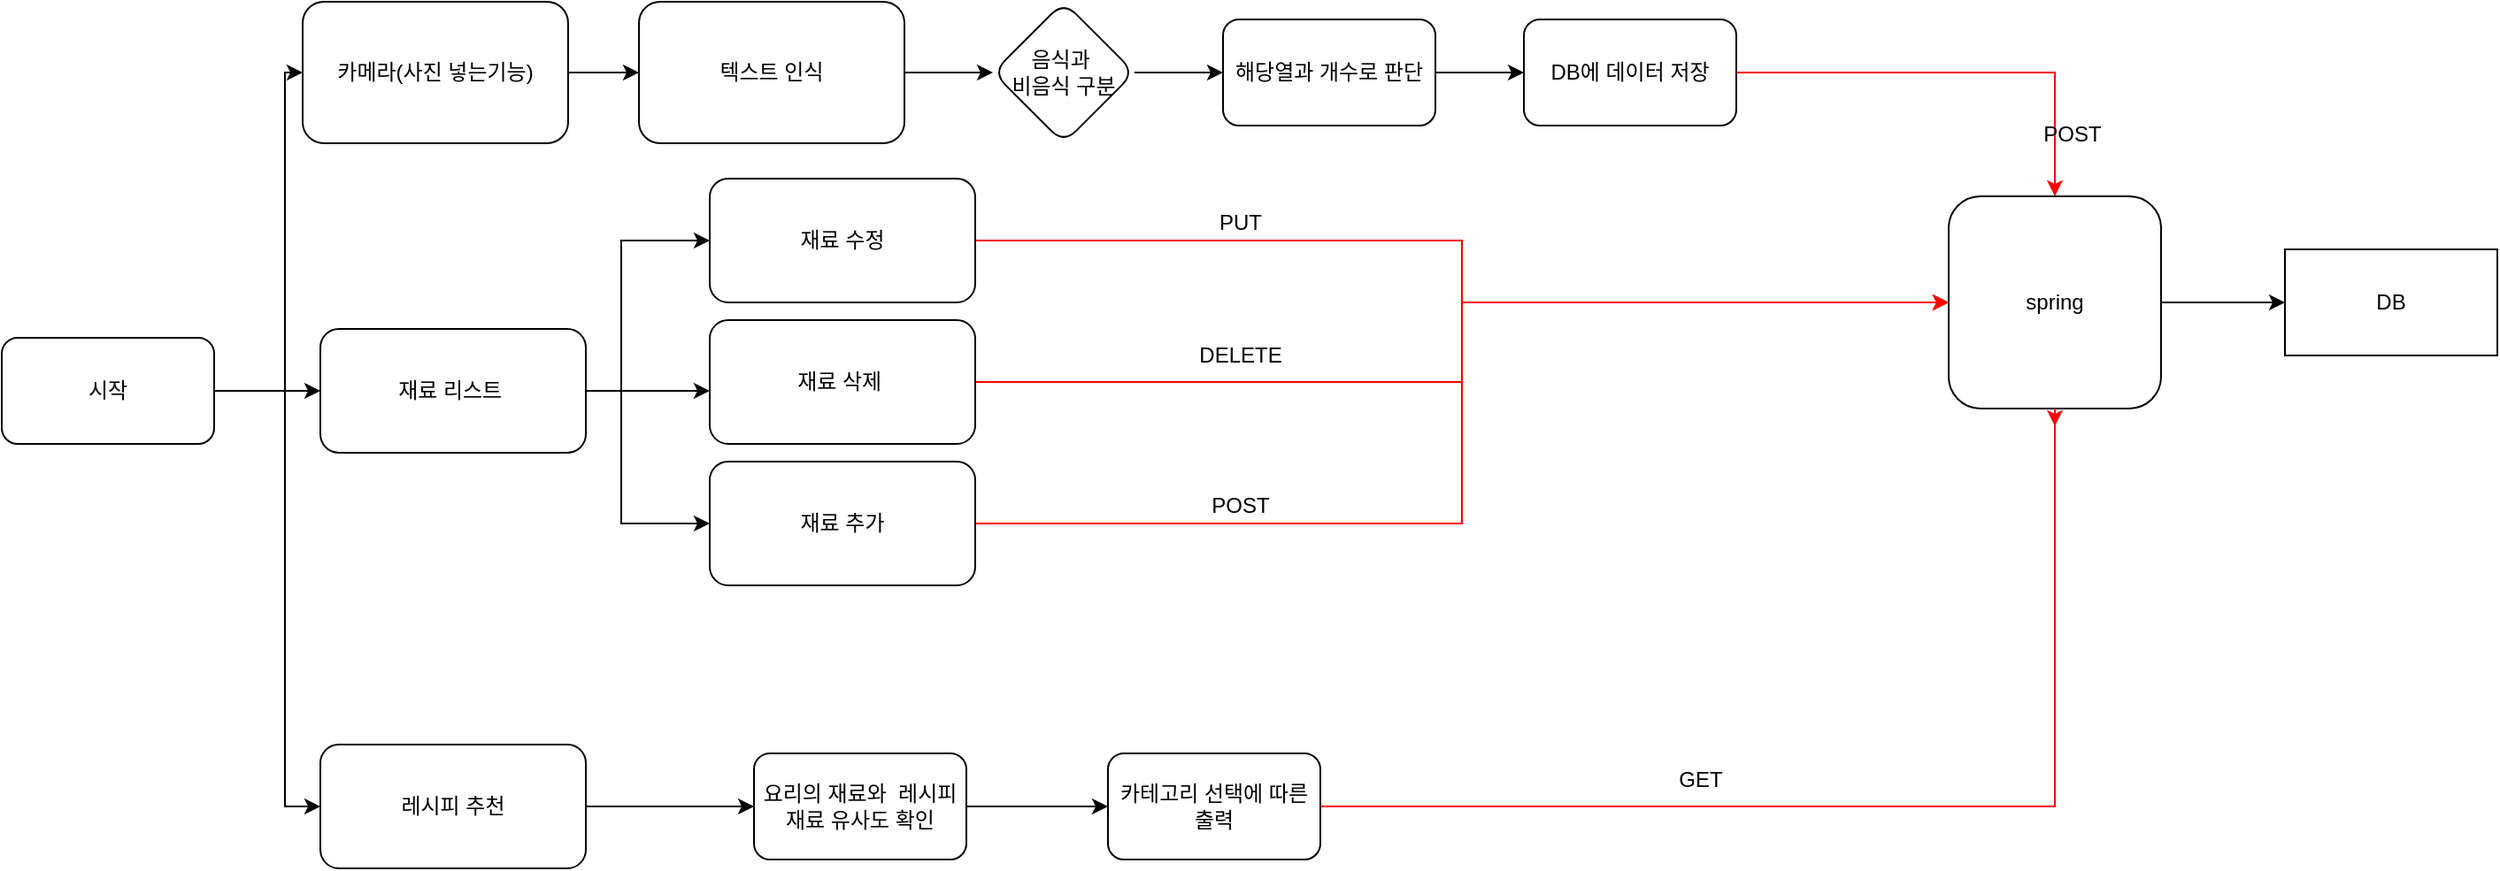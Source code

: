 <mxfile version="24.2.0" type="github">
  <diagram name="페이지-1" id="4E-JgTgqdeLvlCiP0NKC">
    <mxGraphModel dx="1719" dy="2022" grid="1" gridSize="10" guides="1" tooltips="1" connect="1" arrows="1" fold="1" page="1" pageScale="1" pageWidth="827" pageHeight="1169" math="0" shadow="0">
      <root>
        <mxCell id="0" />
        <mxCell id="1" parent="0" />
        <mxCell id="eF1Zj6VOIiWLsQUlOR9l-1" value="" style="edgeStyle=orthogonalEdgeStyle;rounded=0;orthogonalLoop=1;jettySize=auto;html=1;" parent="1" source="eF1Zj6VOIiWLsQUlOR9l-4" target="eF1Zj6VOIiWLsQUlOR9l-6" edge="1">
          <mxGeometry relative="1" as="geometry">
            <Array as="points">
              <mxPoint x="160" y="30" />
            </Array>
          </mxGeometry>
        </mxCell>
        <mxCell id="eF1Zj6VOIiWLsQUlOR9l-2" value="" style="edgeStyle=orthogonalEdgeStyle;rounded=0;orthogonalLoop=1;jettySize=auto;html=1;" parent="1" source="eF1Zj6VOIiWLsQUlOR9l-4" target="eF1Zj6VOIiWLsQUlOR9l-10" edge="1">
          <mxGeometry relative="1" as="geometry" />
        </mxCell>
        <mxCell id="eF1Zj6VOIiWLsQUlOR9l-3" value="" style="edgeStyle=orthogonalEdgeStyle;rounded=0;orthogonalLoop=1;jettySize=auto;html=1;" parent="1" source="eF1Zj6VOIiWLsQUlOR9l-4" target="eF1Zj6VOIiWLsQUlOR9l-12" edge="1">
          <mxGeometry relative="1" as="geometry">
            <Array as="points">
              <mxPoint x="160" y="30" />
              <mxPoint x="160" y="265" />
            </Array>
          </mxGeometry>
        </mxCell>
        <mxCell id="eF1Zj6VOIiWLsQUlOR9l-4" value="시작" style="rounded=1;whiteSpace=wrap;html=1;" parent="1" vertex="1">
          <mxGeometry width="120" height="60" as="geometry" />
        </mxCell>
        <mxCell id="eF1Zj6VOIiWLsQUlOR9l-5" value="" style="edgeStyle=orthogonalEdgeStyle;rounded=0;orthogonalLoop=1;jettySize=auto;html=1;" parent="1" source="eF1Zj6VOIiWLsQUlOR9l-6" target="eF1Zj6VOIiWLsQUlOR9l-14" edge="1">
          <mxGeometry relative="1" as="geometry" />
        </mxCell>
        <mxCell id="eF1Zj6VOIiWLsQUlOR9l-6" value="카메라(사진 넣는기능)" style="whiteSpace=wrap;html=1;rounded=1;" parent="1" vertex="1">
          <mxGeometry x="170" y="-190" width="150" height="80" as="geometry" />
        </mxCell>
        <mxCell id="eF1Zj6VOIiWLsQUlOR9l-7" value="" style="edgeStyle=orthogonalEdgeStyle;rounded=0;orthogonalLoop=1;jettySize=auto;html=1;" parent="1" source="eF1Zj6VOIiWLsQUlOR9l-10" target="eF1Zj6VOIiWLsQUlOR9l-23" edge="1">
          <mxGeometry relative="1" as="geometry">
            <Array as="points">
              <mxPoint x="350" y="30" />
              <mxPoint x="350" y="-55" />
            </Array>
          </mxGeometry>
        </mxCell>
        <mxCell id="eF1Zj6VOIiWLsQUlOR9l-8" value="" style="edgeStyle=orthogonalEdgeStyle;rounded=0;orthogonalLoop=1;jettySize=auto;html=1;" parent="1" source="eF1Zj6VOIiWLsQUlOR9l-10" target="eF1Zj6VOIiWLsQUlOR9l-25" edge="1">
          <mxGeometry relative="1" as="geometry">
            <Array as="points">
              <mxPoint x="380" y="30" />
              <mxPoint x="380" y="30" />
            </Array>
          </mxGeometry>
        </mxCell>
        <mxCell id="eF1Zj6VOIiWLsQUlOR9l-9" value="" style="edgeStyle=orthogonalEdgeStyle;rounded=0;orthogonalLoop=1;jettySize=auto;html=1;" parent="1" source="eF1Zj6VOIiWLsQUlOR9l-10" target="eF1Zj6VOIiWLsQUlOR9l-27" edge="1">
          <mxGeometry relative="1" as="geometry">
            <Array as="points">
              <mxPoint x="350" y="30" />
              <mxPoint x="350" y="105" />
            </Array>
          </mxGeometry>
        </mxCell>
        <mxCell id="eF1Zj6VOIiWLsQUlOR9l-10" value="재료 리스트&amp;nbsp;" style="whiteSpace=wrap;html=1;rounded=1;" parent="1" vertex="1">
          <mxGeometry x="180" y="-5" width="150" height="70" as="geometry" />
        </mxCell>
        <mxCell id="eF1Zj6VOIiWLsQUlOR9l-11" value="" style="edgeStyle=orthogonalEdgeStyle;rounded=0;orthogonalLoop=1;jettySize=auto;html=1;" parent="1" source="eF1Zj6VOIiWLsQUlOR9l-12" target="eF1Zj6VOIiWLsQUlOR9l-29" edge="1">
          <mxGeometry relative="1" as="geometry" />
        </mxCell>
        <mxCell id="eF1Zj6VOIiWLsQUlOR9l-12" value="레시피 추천" style="whiteSpace=wrap;html=1;rounded=1;" parent="1" vertex="1">
          <mxGeometry x="180" y="230" width="150" height="70" as="geometry" />
        </mxCell>
        <mxCell id="eF1Zj6VOIiWLsQUlOR9l-13" value="" style="edgeStyle=orthogonalEdgeStyle;rounded=0;orthogonalLoop=1;jettySize=auto;html=1;" parent="1" source="eF1Zj6VOIiWLsQUlOR9l-14" target="eF1Zj6VOIiWLsQUlOR9l-16" edge="1">
          <mxGeometry relative="1" as="geometry" />
        </mxCell>
        <mxCell id="eF1Zj6VOIiWLsQUlOR9l-14" value="텍스트 인식" style="whiteSpace=wrap;html=1;rounded=1;" parent="1" vertex="1">
          <mxGeometry x="360" y="-190" width="150" height="80" as="geometry" />
        </mxCell>
        <mxCell id="eF1Zj6VOIiWLsQUlOR9l-15" value="" style="edgeStyle=orthogonalEdgeStyle;rounded=0;orthogonalLoop=1;jettySize=auto;html=1;" parent="1" source="eF1Zj6VOIiWLsQUlOR9l-16" target="eF1Zj6VOIiWLsQUlOR9l-18" edge="1">
          <mxGeometry relative="1" as="geometry" />
        </mxCell>
        <mxCell id="eF1Zj6VOIiWLsQUlOR9l-16" value="음식과&amp;nbsp;&lt;br&gt;비음식 구분" style="rhombus;whiteSpace=wrap;html=1;rounded=1;" parent="1" vertex="1">
          <mxGeometry x="560" y="-190" width="80" height="80" as="geometry" />
        </mxCell>
        <mxCell id="eF1Zj6VOIiWLsQUlOR9l-17" value="" style="edgeStyle=orthogonalEdgeStyle;rounded=0;orthogonalLoop=1;jettySize=auto;html=1;" parent="1" source="eF1Zj6VOIiWLsQUlOR9l-18" target="eF1Zj6VOIiWLsQUlOR9l-20" edge="1">
          <mxGeometry relative="1" as="geometry" />
        </mxCell>
        <mxCell id="eF1Zj6VOIiWLsQUlOR9l-18" value="해당열과 개수로 판단" style="whiteSpace=wrap;html=1;rounded=1;" parent="1" vertex="1">
          <mxGeometry x="690" y="-180" width="120" height="60" as="geometry" />
        </mxCell>
        <mxCell id="eF1Zj6VOIiWLsQUlOR9l-19" style="edgeStyle=orthogonalEdgeStyle;rounded=0;orthogonalLoop=1;jettySize=auto;html=1;exitX=1;exitY=0.5;exitDx=0;exitDy=0;entryX=0.5;entryY=0;entryDx=0;entryDy=0;strokeColor=#FF0000;" parent="1" source="eF1Zj6VOIiWLsQUlOR9l-20" target="eF1Zj6VOIiWLsQUlOR9l-21" edge="1">
          <mxGeometry relative="1" as="geometry" />
        </mxCell>
        <mxCell id="eF1Zj6VOIiWLsQUlOR9l-20" value="DB에 데이터 저장" style="whiteSpace=wrap;html=1;rounded=1;" parent="1" vertex="1">
          <mxGeometry x="860" y="-180" width="120" height="60" as="geometry" />
        </mxCell>
        <mxCell id="Tro_YtEW6mSB3z5nd9zf-2" style="edgeStyle=orthogonalEdgeStyle;rounded=0;orthogonalLoop=1;jettySize=auto;html=1;exitX=1;exitY=0.5;exitDx=0;exitDy=0;entryX=0;entryY=0.5;entryDx=0;entryDy=0;" edge="1" parent="1" source="eF1Zj6VOIiWLsQUlOR9l-21" target="Tro_YtEW6mSB3z5nd9zf-1">
          <mxGeometry relative="1" as="geometry" />
        </mxCell>
        <mxCell id="eF1Zj6VOIiWLsQUlOR9l-21" value="spring" style="rounded=1;whiteSpace=wrap;html=1;" parent="1" vertex="1">
          <mxGeometry x="1100" y="-80" width="120" height="120" as="geometry" />
        </mxCell>
        <mxCell id="eF1Zj6VOIiWLsQUlOR9l-22" style="edgeStyle=orthogonalEdgeStyle;rounded=0;orthogonalLoop=1;jettySize=auto;html=1;exitX=1;exitY=0.5;exitDx=0;exitDy=0;entryX=0;entryY=0.5;entryDx=0;entryDy=0;strokeColor=#FF0000;" parent="1" source="eF1Zj6VOIiWLsQUlOR9l-23" target="eF1Zj6VOIiWLsQUlOR9l-21" edge="1">
          <mxGeometry relative="1" as="geometry" />
        </mxCell>
        <mxCell id="eF1Zj6VOIiWLsQUlOR9l-23" value="재료 수정" style="whiteSpace=wrap;html=1;rounded=1;" parent="1" vertex="1">
          <mxGeometry x="400" y="-90" width="150" height="70" as="geometry" />
        </mxCell>
        <mxCell id="eF1Zj6VOIiWLsQUlOR9l-24" style="edgeStyle=orthogonalEdgeStyle;rounded=0;orthogonalLoop=1;jettySize=auto;html=1;exitX=1;exitY=0.5;exitDx=0;exitDy=0;entryX=0;entryY=0.5;entryDx=0;entryDy=0;strokeColor=#FF0000;" parent="1" source="eF1Zj6VOIiWLsQUlOR9l-25" target="eF1Zj6VOIiWLsQUlOR9l-21" edge="1">
          <mxGeometry relative="1" as="geometry" />
        </mxCell>
        <mxCell id="eF1Zj6VOIiWLsQUlOR9l-25" value="재료 삭제&amp;nbsp;" style="whiteSpace=wrap;html=1;rounded=1;" parent="1" vertex="1">
          <mxGeometry x="400" y="-10" width="150" height="70" as="geometry" />
        </mxCell>
        <mxCell id="eF1Zj6VOIiWLsQUlOR9l-26" style="edgeStyle=orthogonalEdgeStyle;rounded=0;orthogonalLoop=1;jettySize=auto;html=1;exitX=1;exitY=0.5;exitDx=0;exitDy=0;entryX=0;entryY=0.5;entryDx=0;entryDy=0;strokeColor=#FF0000;" parent="1" source="eF1Zj6VOIiWLsQUlOR9l-27" target="eF1Zj6VOIiWLsQUlOR9l-21" edge="1">
          <mxGeometry relative="1" as="geometry" />
        </mxCell>
        <mxCell id="eF1Zj6VOIiWLsQUlOR9l-27" value="재료 추가" style="whiteSpace=wrap;html=1;rounded=1;" parent="1" vertex="1">
          <mxGeometry x="400" y="70" width="150" height="70" as="geometry" />
        </mxCell>
        <mxCell id="eF1Zj6VOIiWLsQUlOR9l-28" value="" style="edgeStyle=orthogonalEdgeStyle;rounded=0;orthogonalLoop=1;jettySize=auto;html=1;" parent="1" source="eF1Zj6VOIiWLsQUlOR9l-29" target="eF1Zj6VOIiWLsQUlOR9l-31" edge="1">
          <mxGeometry relative="1" as="geometry" />
        </mxCell>
        <mxCell id="eF1Zj6VOIiWLsQUlOR9l-29" value="요리의 재료와&amp;nbsp; 레시피 재료 유사도 확인" style="whiteSpace=wrap;html=1;rounded=1;" parent="1" vertex="1">
          <mxGeometry x="425" y="235" width="120" height="60" as="geometry" />
        </mxCell>
        <mxCell id="eF1Zj6VOIiWLsQUlOR9l-30" style="edgeStyle=orthogonalEdgeStyle;rounded=0;orthogonalLoop=1;jettySize=auto;html=1;exitX=1;exitY=0.5;exitDx=0;exitDy=0;strokeColor=#FF0000;" parent="1" source="eF1Zj6VOIiWLsQUlOR9l-31" edge="1">
          <mxGeometry relative="1" as="geometry">
            <mxPoint x="1160" y="50" as="targetPoint" />
            <Array as="points">
              <mxPoint x="1160" y="265" />
              <mxPoint x="1160" y="40" />
            </Array>
          </mxGeometry>
        </mxCell>
        <mxCell id="eF1Zj6VOIiWLsQUlOR9l-31" value="카테고리 선택에 따른 출력" style="whiteSpace=wrap;html=1;rounded=1;" parent="1" vertex="1">
          <mxGeometry x="625" y="235" width="120" height="60" as="geometry" />
        </mxCell>
        <mxCell id="eF1Zj6VOIiWLsQUlOR9l-32" value="PUT" style="text;html=1;align=center;verticalAlign=middle;whiteSpace=wrap;rounded=0;" parent="1" vertex="1">
          <mxGeometry x="670" y="-80" width="60" height="30" as="geometry" />
        </mxCell>
        <mxCell id="eF1Zj6VOIiWLsQUlOR9l-33" value="DELETE" style="text;html=1;align=center;verticalAlign=middle;whiteSpace=wrap;rounded=0;" parent="1" vertex="1">
          <mxGeometry x="670" y="-5" width="60" height="30" as="geometry" />
        </mxCell>
        <mxCell id="eF1Zj6VOIiWLsQUlOR9l-34" value="POST" style="text;html=1;align=center;verticalAlign=middle;whiteSpace=wrap;rounded=0;" parent="1" vertex="1">
          <mxGeometry x="670" y="80" width="60" height="30" as="geometry" />
        </mxCell>
        <mxCell id="eF1Zj6VOIiWLsQUlOR9l-35" value="GET" style="text;html=1;align=center;verticalAlign=middle;whiteSpace=wrap;rounded=0;" parent="1" vertex="1">
          <mxGeometry x="930" y="235" width="60" height="30" as="geometry" />
        </mxCell>
        <mxCell id="eF1Zj6VOIiWLsQUlOR9l-36" value="POST" style="text;html=1;align=center;verticalAlign=middle;whiteSpace=wrap;rounded=0;" parent="1" vertex="1">
          <mxGeometry x="1140" y="-130" width="60" height="30" as="geometry" />
        </mxCell>
        <mxCell id="Tro_YtEW6mSB3z5nd9zf-1" value="DB" style="rounded=0;whiteSpace=wrap;html=1;" vertex="1" parent="1">
          <mxGeometry x="1290" y="-50" width="120" height="60" as="geometry" />
        </mxCell>
      </root>
    </mxGraphModel>
  </diagram>
</mxfile>
